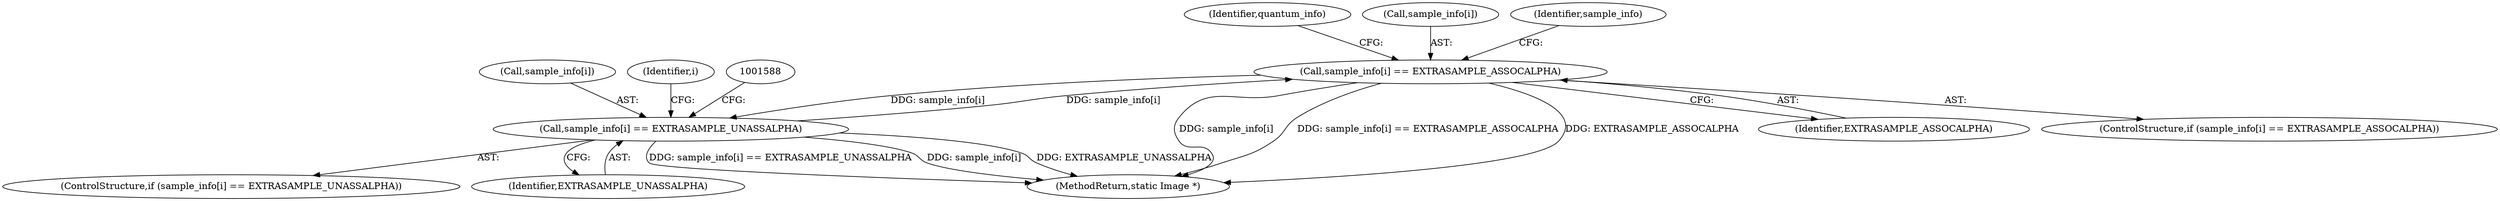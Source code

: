 digraph "0_ImageMagick_6e48aa92ff4e6e95424300ecd52a9ea453c19c60@array" {
"1001564" [label="(Call,sample_info[i] == EXTRASAMPLE_ASSOCALPHA)"];
"1001582" [label="(Call,sample_info[i] == EXTRASAMPLE_UNASSALPHA)"];
"1001564" [label="(Call,sample_info[i] == EXTRASAMPLE_ASSOCALPHA)"];
"1001582" [label="(Call,sample_info[i] == EXTRASAMPLE_UNASSALPHA)"];
"1001571" [label="(Identifier,quantum_info)"];
"1001565" [label="(Call,sample_info[i])"];
"1001563" [label="(ControlStructure,if (sample_info[i] == EXTRASAMPLE_ASSOCALPHA))"];
"1003487" [label="(MethodReturn,static Image *)"];
"1001584" [label="(Identifier,sample_info)"];
"1001581" [label="(ControlStructure,if (sample_info[i] == EXTRASAMPLE_UNASSALPHA))"];
"1001564" [label="(Call,sample_info[i] == EXTRASAMPLE_ASSOCALPHA)"];
"1001568" [label="(Identifier,EXTRASAMPLE_ASSOCALPHA)"];
"1001586" [label="(Identifier,EXTRASAMPLE_UNASSALPHA)"];
"1001583" [label="(Call,sample_info[i])"];
"1001556" [label="(Identifier,i)"];
"1001564" -> "1001563"  [label="AST: "];
"1001564" -> "1001568"  [label="CFG: "];
"1001565" -> "1001564"  [label="AST: "];
"1001568" -> "1001564"  [label="AST: "];
"1001571" -> "1001564"  [label="CFG: "];
"1001584" -> "1001564"  [label="CFG: "];
"1001564" -> "1003487"  [label="DDG: sample_info[i]"];
"1001564" -> "1003487"  [label="DDG: sample_info[i] == EXTRASAMPLE_ASSOCALPHA"];
"1001564" -> "1003487"  [label="DDG: EXTRASAMPLE_ASSOCALPHA"];
"1001582" -> "1001564"  [label="DDG: sample_info[i]"];
"1001564" -> "1001582"  [label="DDG: sample_info[i]"];
"1001582" -> "1001581"  [label="AST: "];
"1001582" -> "1001586"  [label="CFG: "];
"1001583" -> "1001582"  [label="AST: "];
"1001586" -> "1001582"  [label="AST: "];
"1001588" -> "1001582"  [label="CFG: "];
"1001556" -> "1001582"  [label="CFG: "];
"1001582" -> "1003487"  [label="DDG: sample_info[i] == EXTRASAMPLE_UNASSALPHA"];
"1001582" -> "1003487"  [label="DDG: sample_info[i]"];
"1001582" -> "1003487"  [label="DDG: EXTRASAMPLE_UNASSALPHA"];
}
